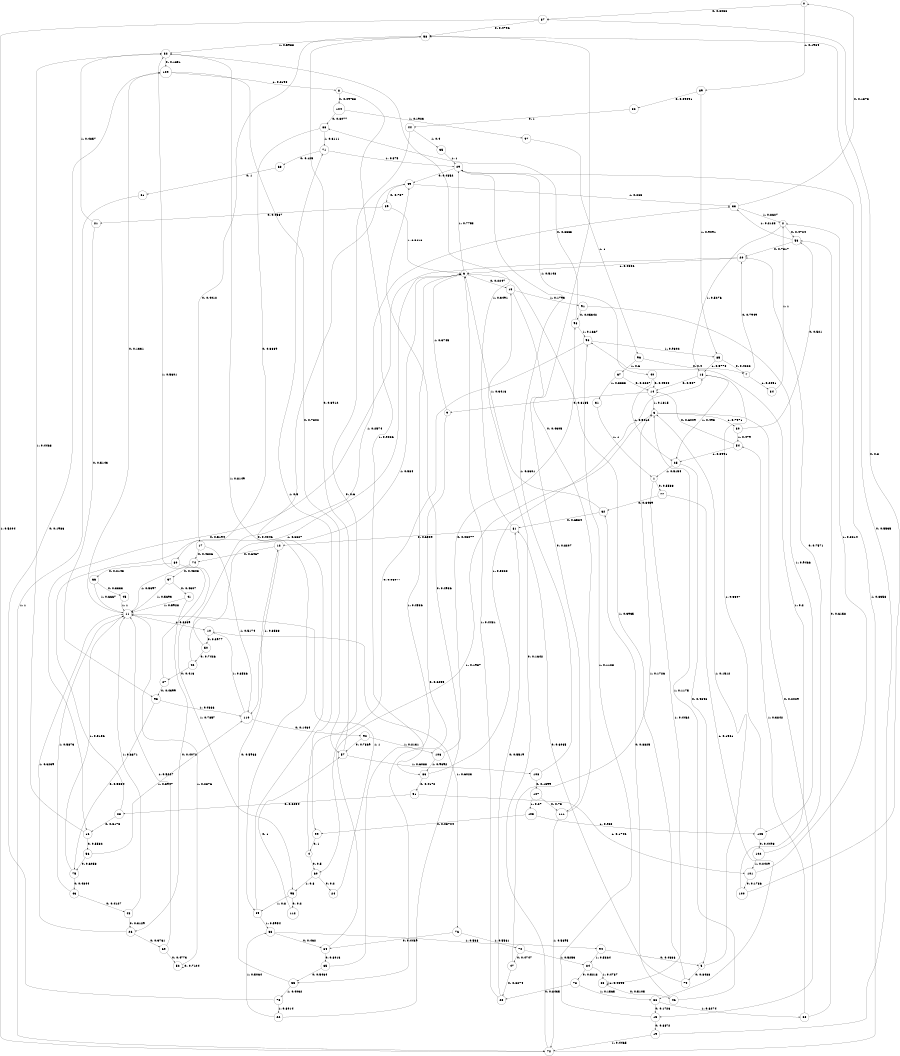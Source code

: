 digraph "ch34randomL10" {
size = "6,8.5";
ratio = "fill";
node [shape = circle];
node [fontsize = 24];
edge [fontsize = 24];
0 -> 87 [label = "0: 0.8036   "];
0 -> 89 [label = "1: 0.1964   "];
1 -> 77 [label = "0: 0.5538   "];
1 -> 83 [label = "1: 0.4462   "];
2 -> 53 [label = "0: 0.4724   "];
2 -> 18 [label = "1: 0.5276   "];
3 -> 15 [label = "0: 0.2029   "];
3 -> 30 [label = "1: 0.7971   "];
4 -> 60 [label = "0: 0.5      "];
4 -> 71 [label = "1: 0.5      "];
5 -> 79 [label = "0: 0.8488   "];
5 -> 3 [label = "1: 0.1512   "];
6 -> 13 [label = "0: 0.2247   "];
6 -> 29 [label = "1: 0.7753   "];
7 -> 20 [label = "0: 0.7949   "];
7 -> 34 [label = "1: 0.2051   "];
8 -> 104 [label = "0: 0.09738  "];
8 -> 86 [label = "1: 0.9026   "];
9 -> 55 [label = "0: 0.6255   "];
9 -> 6 [label = "1: 0.3745   "];
10 -> 50 [label = "0: 0.3977   "];
10 -> 76 [label = "1: 0.6023   "];
11 -> 109 [label = "0: 0.1331   "];
11 -> 10 [label = "1: 0.8669   "];
12 -> 74 [label = "0: 0.6467   "];
12 -> 110 [label = "1: 0.3533   "];
13 -> 111 [label = "0: 0.8207   "];
13 -> 91 [label = "1: 0.1793   "];
14 -> 9 [label = "0: 0.8185   "];
14 -> 3 [label = "1: 0.1815   "];
15 -> 19 [label = "0: 0.8872   "];
15 -> 90 [label = "1: 0.1128   "];
16 -> 56 [label = "0: 0.5532   "];
16 -> 32 [label = "1: 0.4468   "];
17 -> 74 [label = "0: 0.4826   "];
17 -> 110 [label = "1: 0.5174   "];
18 -> 14 [label = "0: 0.507    "];
18 -> 25 [label = "1: 0.493    "];
19 -> 58 [label = "0: 0.5535   "];
19 -> 72 [label = "1: 0.4465   "];
20 -> 16 [label = "0: 0.5194   "];
20 -> 6 [label = "1: 0.4806   "];
21 -> 93 [label = "0: 0.5143   "];
21 -> 32 [label = "1: 0.4857   "];
22 -> 49 [label = "0: 0.4936   "];
22 -> 38 [label = "1: 0.5064   "];
23 -> 81 [label = "0: 0.5519   "];
23 -> 6 [label = "1: 0.4481   "];
24 -> 11 [label = "1: 1        "];
25 -> 5 [label = "0: 0.4846   "];
25 -> 1 [label = "1: 0.5154   "];
26 -> 69 [label = "0: 0.3761   "];
26 -> 11 [label = "1: 0.6239   "];
27 -> 93 [label = "0: 0.4399   "];
27 -> 32 [label = "1: 0.5601   "];
28 -> 16 [label = "0: 0.3173   "];
28 -> 6 [label = "1: 0.6827   "];
29 -> 49 [label = "0: 0.4852   "];
29 -> 40 [label = "1: 0.5148   "];
30 -> 53 [label = "0: 0.521    "];
30 -> 54 [label = "1: 0.479    "];
31 -> 1 [label = "1: 1        "];
32 -> 109 [label = "0: 0.1851   "];
32 -> 59 [label = "1: 0.8149   "];
33 -> 0 [label = "0: 0.1373   "];
33 -> 2 [label = "1: 0.8627   "];
34 -> 2 [label = "1: 1        "];
35 -> 29 [label = "1: 1        "];
36 -> 15 [label = "0: 0.1726   "];
36 -> 68 [label = "1: 0.8274   "];
37 -> 41 [label = "0: 0.4307   "];
37 -> 11 [label = "1: 0.5693   "];
38 -> 64 [label = "0: 0.462    "];
38 -> 94 [label = "1: 0.538    "];
39 -> 21 [label = "0: 0.4587   "];
39 -> 6 [label = "1: 0.5413   "];
40 -> 14 [label = "0: 0.4588   "];
40 -> 25 [label = "1: 0.5412   "];
41 -> 26 [label = "0: 0.4072   "];
41 -> 11 [label = "1: 0.5928   "];
42 -> 27 [label = "0: 0.416    "];
42 -> 6 [label = "1: 0.584    "];
43 -> 48 [label = "0: 0.4127   "];
43 -> 11 [label = "1: 0.5873   "];
44 -> 60 [label = "0: 0.6      "];
44 -> 35 [label = "1: 0.4      "];
45 -> 11 [label = "1: 1        "];
46 -> 62 [label = "0: 0.8825   "];
46 -> 3 [label = "1: 0.1175   "];
47 -> 23 [label = "0: 0.8274   "];
47 -> 3 [label = "1: 0.1726   "];
48 -> 26 [label = "0: 0.3129   "];
48 -> 11 [label = "1: 0.6871   "];
49 -> 39 [label = "0: 0.737    "];
49 -> 33 [label = "1: 0.263    "];
50 -> 42 [label = "0: 0.7426   "];
50 -> 33 [label = "1: 0.2574   "];
51 -> 28 [label = "0: 0.8254   "];
51 -> 101 [label = "1: 0.1746   "];
52 -> 52 [label = "0: 0.7124   "];
52 -> 11 [label = "1: 0.2876   "];
53 -> 20 [label = "0: 0.7817   "];
53 -> 33 [label = "1: 0.2183   "];
54 -> 14 [label = "0: 0.6009   "];
54 -> 25 [label = "1: 0.3991   "];
55 -> 12 [label = "0: 0.5968   "];
55 -> 73 [label = "1: 0.4032   "];
56 -> 75 [label = "0: 0.6053   "];
56 -> 110 [label = "1: 0.3947   "];
57 -> 58 [label = "0: 0.3912   "];
57 -> 108 [label = "1: 0.6088   "];
58 -> 17 [label = "0: 0.4012   "];
58 -> 32 [label = "1: 0.5988   "];
59 -> 49 [label = "0: 0.4046   "];
59 -> 38 [label = "1: 0.5954   "];
60 -> 24 [label = "0: 0.2      "];
60 -> 95 [label = "1: 0.8      "];
61 -> 72 [label = "1: 1        "];
62 -> 81 [label = "0: 0.6584   "];
62 -> 6 [label = "1: 0.3416   "];
63 -> 61 [label = "0: 1        "];
64 -> 65 [label = "0: 0.8013   "];
64 -> 3 [label = "1: 0.1987   "];
65 -> 55 [label = "0: 0.5464   "];
65 -> 6 [label = "1: 0.4536   "];
66 -> 45 [label = "0: 0.3333   "];
66 -> 11 [label = "1: 0.6667   "];
67 -> 14 [label = "0: 0.6667   "];
67 -> 31 [label = "1: 0.3333   "];
68 -> 53 [label = "0: 0.6158   "];
68 -> 54 [label = "1: 0.3842   "];
69 -> 52 [label = "0: 0.4773   "];
69 -> 11 [label = "1: 0.5227   "];
70 -> 47 [label = "0: 0.4747   "];
70 -> 84 [label = "1: 0.5253   "];
71 -> 63 [label = "0: 0.125    "];
71 -> 29 [label = "1: 0.875    "];
72 -> 13 [label = "0: 0.1642   "];
72 -> 29 [label = "1: 0.8358   "];
73 -> 109 [label = "0: 0.1986   "];
73 -> 22 [label = "1: 0.8014   "];
74 -> 37 [label = "0: 0.4303   "];
74 -> 11 [label = "1: 0.5697   "];
75 -> 43 [label = "0: 0.4844   "];
75 -> 11 [label = "1: 0.5156   "];
76 -> 64 [label = "0: 0.4439   "];
76 -> 70 [label = "1: 0.5561   "];
77 -> 62 [label = "0: 0.8439   "];
77 -> 36 [label = "1: 0.1561   "];
78 -> 23 [label = "0: 0.8435   "];
78 -> 36 [label = "1: 0.1565   "];
79 -> 81 [label = "0: 0.6065   "];
79 -> 6 [label = "1: 0.3935   "];
80 -> 66 [label = "0: 0.2143   "];
80 -> 95 [label = "1: 0.7857   "];
81 -> 12 [label = "0: 0.6509   "];
81 -> 32 [label = "1: 0.3491   "];
82 -> 44 [label = "0: 1        "];
83 -> 46 [label = "0: 0.5105   "];
83 -> 83 [label = "1: 0.4895   "];
84 -> 78 [label = "0: 0.5213   "];
84 -> 83 [label = "1: 0.4787   "];
85 -> 7 [label = "0: 0.4222   "];
85 -> 18 [label = "1: 0.5778   "];
86 -> 51 [label = "0: 0.4172   "];
86 -> 18 [label = "1: 0.5828   "];
87 -> 58 [label = "0: 0.4796   "];
87 -> 72 [label = "1: 0.5204   "];
88 -> 80 [label = "0: 0.3889   "];
88 -> 71 [label = "1: 0.6111   "];
89 -> 82 [label = "0: 0.09091  "];
89 -> 85 [label = "1: 0.9091   "];
90 -> 99 [label = "0: 0.06977  "];
90 -> 85 [label = "1: 0.9302   "];
91 -> 98 [label = "0: 0.05342  "];
91 -> 105 [label = "1: 0.9466   "];
92 -> 57 [label = "0: 0.7869   "];
92 -> 106 [label = "1: 0.2131   "];
93 -> 75 [label = "0: 0.5334   "];
93 -> 110 [label = "1: 0.4666   "];
94 -> 5 [label = "0: 0.4636   "];
94 -> 84 [label = "1: 0.5364   "];
95 -> 112 [label = "0: 0.2      "];
95 -> 59 [label = "1: 0.8      "];
96 -> 7 [label = "0: 0.4      "];
96 -> 67 [label = "1: 0.6      "];
97 -> 96 [label = "1: 1        "];
98 -> 88 [label = "0: 0.8333   "];
98 -> 90 [label = "1: 0.1667   "];
99 -> 4 [label = "0: 1        "];
100 -> 87 [label = "0: 0.8      "];
100 -> 90 [label = "1: 0.2      "];
101 -> 100 [label = "0: 0.1786   "];
101 -> 2 [label = "1: 0.8214   "];
102 -> 20 [label = "0: 0.7571   "];
102 -> 101 [label = "1: 0.2429   "];
103 -> 99 [label = "0: 0.03704  "];
103 -> 105 [label = "1: 0.963    "];
104 -> 88 [label = "0: 0.8077   "];
104 -> 97 [label = "1: 0.1923   "];
105 -> 102 [label = "0: 0.4493   "];
105 -> 18 [label = "1: 0.5507   "];
106 -> 98 [label = "0: 0.03077  "];
106 -> 86 [label = "1: 0.9692   "];
107 -> 111 [label = "0: 0.73     "];
107 -> 103 [label = "1: 0.27     "];
108 -> 107 [label = "0: 0.1399   "];
108 -> 29 [label = "1: 0.8601   "];
109 -> 57 [label = "0: 0.7802   "];
109 -> 8 [label = "1: 0.2198   "];
110 -> 92 [label = "0: 0.1464   "];
110 -> 10 [label = "1: 0.8536   "];
111 -> 58 [label = "0: 0.4305   "];
111 -> 72 [label = "1: 0.5695   "];
112 -> 57 [label = "0: 1        "];
}